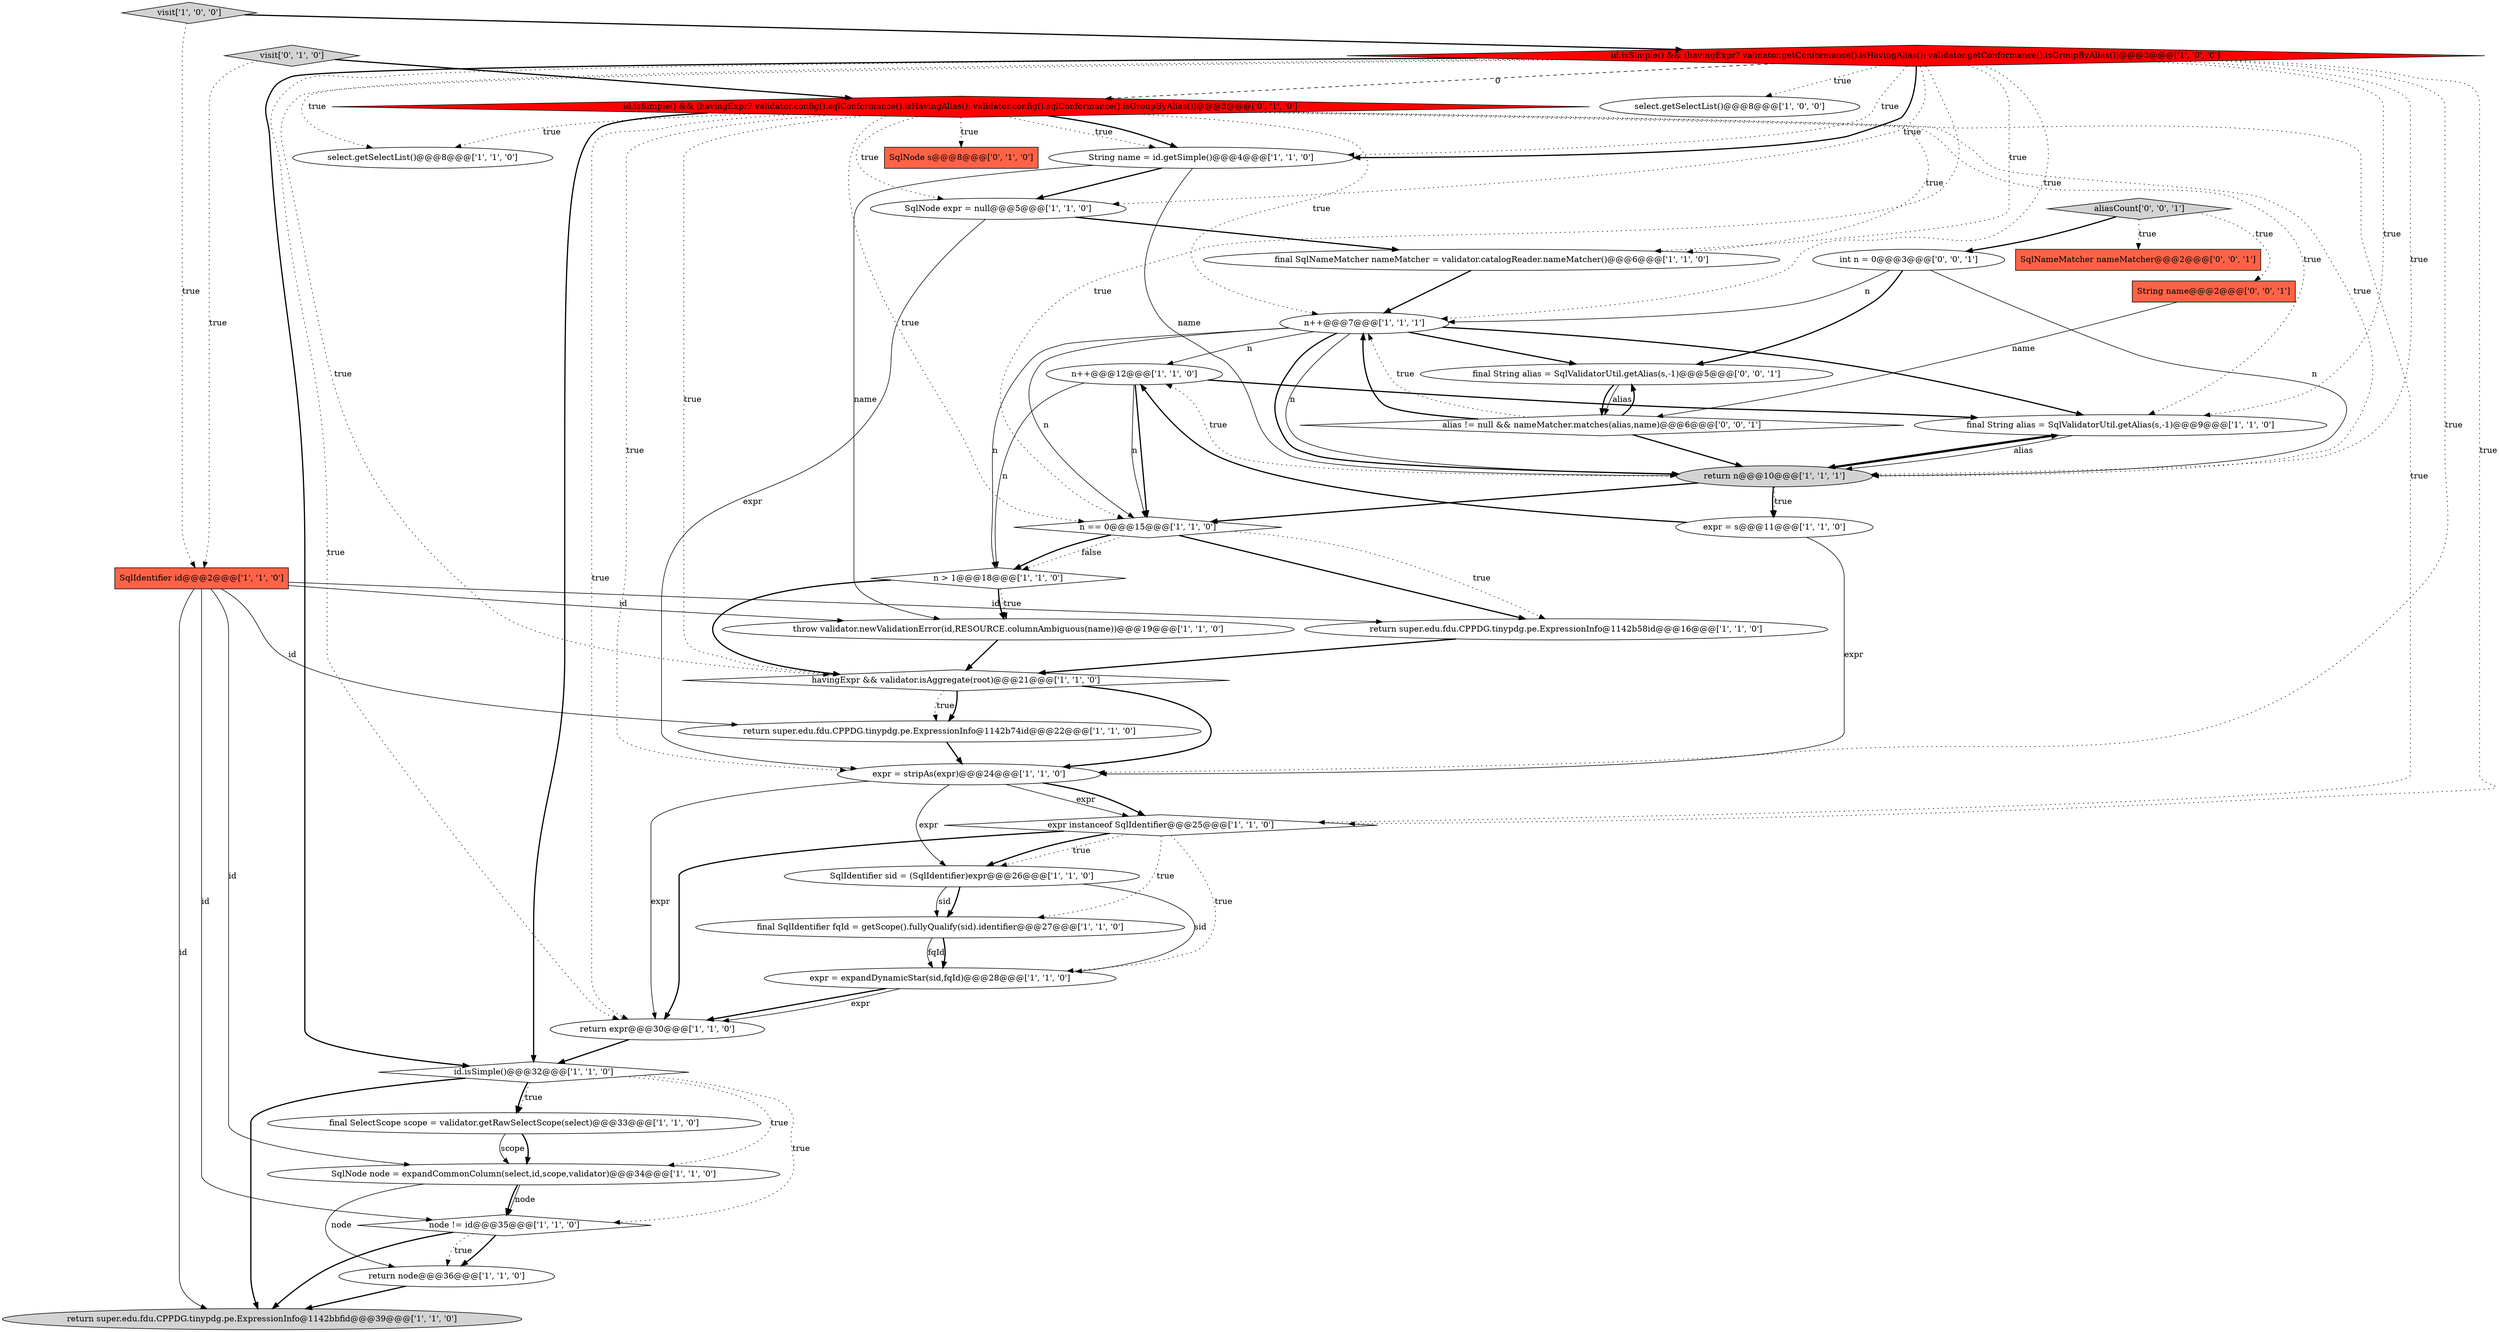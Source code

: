 digraph {
1 [style = filled, label = "id.isSimple()@@@32@@@['1', '1', '0']", fillcolor = white, shape = diamond image = "AAA0AAABBB1BBB"];
24 [style = filled, label = "expr = stripAs(expr)@@@24@@@['1', '1', '0']", fillcolor = white, shape = ellipse image = "AAA0AAABBB1BBB"];
4 [style = filled, label = "return super.edu.fdu.CPPDG.tinypdg.pe.ExpressionInfo@1142b74id@@@22@@@['1', '1', '0']", fillcolor = white, shape = ellipse image = "AAA0AAABBB1BBB"];
23 [style = filled, label = "id.isSimple() && (havingExpr? validator.getConformance().isHavingAlias(): validator.getConformance().isGroupByAlias())@@@3@@@['1', '0', '0']", fillcolor = red, shape = diamond image = "AAA1AAABBB1BBB"];
19 [style = filled, label = "n++@@@12@@@['1', '1', '0']", fillcolor = white, shape = ellipse image = "AAA0AAABBB1BBB"];
14 [style = filled, label = "expr = expandDynamicStar(sid,fqId)@@@28@@@['1', '1', '0']", fillcolor = white, shape = ellipse image = "AAA0AAABBB1BBB"];
25 [style = filled, label = "SqlIdentifier sid = (SqlIdentifier)expr@@@26@@@['1', '1', '0']", fillcolor = white, shape = ellipse image = "AAA0AAABBB1BBB"];
7 [style = filled, label = "throw validator.newValidationError(id,RESOURCE.columnAmbiguous(name))@@@19@@@['1', '1', '0']", fillcolor = white, shape = ellipse image = "AAA0AAABBB1BBB"];
35 [style = filled, label = "aliasCount['0', '0', '1']", fillcolor = lightgray, shape = diamond image = "AAA0AAABBB3BBB"];
5 [style = filled, label = "select.getSelectList()@@@8@@@['1', '0', '0']", fillcolor = white, shape = ellipse image = "AAA0AAABBB1BBB"];
26 [style = filled, label = "String name = id.getSimple()@@@4@@@['1', '1', '0']", fillcolor = white, shape = ellipse image = "AAA0AAABBB1BBB"];
3 [style = filled, label = "SqlNode expr = null@@@5@@@['1', '1', '0']", fillcolor = white, shape = ellipse image = "AAA0AAABBB1BBB"];
8 [style = filled, label = "select.getSelectList()@@@8@@@['1', '1', '0']", fillcolor = white, shape = ellipse image = "AAA0AAABBB1BBB"];
33 [style = filled, label = "id.isSimple() && (havingExpr? validator.config().sqlConformance().isHavingAlias(): validator.config().sqlConformance().isGroupByAlias())@@@3@@@['0', '1', '0']", fillcolor = red, shape = diamond image = "AAA1AAABBB2BBB"];
37 [style = filled, label = "alias != null && nameMatcher.matches(alias,name)@@@6@@@['0', '0', '1']", fillcolor = white, shape = diamond image = "AAA0AAABBB3BBB"];
20 [style = filled, label = "final SelectScope scope = validator.getRawSelectScope(select)@@@33@@@['1', '1', '0']", fillcolor = white, shape = ellipse image = "AAA0AAABBB1BBB"];
28 [style = filled, label = "n == 0@@@15@@@['1', '1', '0']", fillcolor = white, shape = diamond image = "AAA0AAABBB1BBB"];
13 [style = filled, label = "havingExpr && validator.isAggregate(root)@@@21@@@['1', '1', '0']", fillcolor = white, shape = diamond image = "AAA0AAABBB1BBB"];
2 [style = filled, label = "final String alias = SqlValidatorUtil.getAlias(s,-1)@@@9@@@['1', '1', '0']", fillcolor = white, shape = ellipse image = "AAA0AAABBB1BBB"];
29 [style = filled, label = "expr instanceof SqlIdentifier@@@25@@@['1', '1', '0']", fillcolor = white, shape = diamond image = "AAA0AAABBB1BBB"];
31 [style = filled, label = "visit['0', '1', '0']", fillcolor = lightgray, shape = diamond image = "AAA0AAABBB2BBB"];
32 [style = filled, label = "SqlNode s@@@8@@@['0', '1', '0']", fillcolor = tomato, shape = box image = "AAA0AAABBB2BBB"];
12 [style = filled, label = "n++@@@7@@@['1', '1', '1']", fillcolor = white, shape = ellipse image = "AAA0AAABBB1BBB"];
36 [style = filled, label = "String name@@@2@@@['0', '0', '1']", fillcolor = tomato, shape = box image = "AAA0AAABBB3BBB"];
18 [style = filled, label = "final SqlNameMatcher nameMatcher = validator.catalogReader.nameMatcher()@@@6@@@['1', '1', '0']", fillcolor = white, shape = ellipse image = "AAA0AAABBB1BBB"];
30 [style = filled, label = "return super.edu.fdu.CPPDG.tinypdg.pe.ExpressionInfo@1142bbfid@@@39@@@['1', '1', '0']", fillcolor = lightgray, shape = ellipse image = "AAA0AAABBB1BBB"];
9 [style = filled, label = "node != id@@@35@@@['1', '1', '0']", fillcolor = white, shape = diamond image = "AAA0AAABBB1BBB"];
21 [style = filled, label = "return node@@@36@@@['1', '1', '0']", fillcolor = white, shape = ellipse image = "AAA0AAABBB1BBB"];
11 [style = filled, label = "return expr@@@30@@@['1', '1', '0']", fillcolor = white, shape = ellipse image = "AAA0AAABBB1BBB"];
15 [style = filled, label = "visit['1', '0', '0']", fillcolor = lightgray, shape = diamond image = "AAA0AAABBB1BBB"];
0 [style = filled, label = "SqlNode node = expandCommonColumn(select,id,scope,validator)@@@34@@@['1', '1', '0']", fillcolor = white, shape = ellipse image = "AAA0AAABBB1BBB"];
17 [style = filled, label = "SqlIdentifier id@@@2@@@['1', '1', '0']", fillcolor = tomato, shape = box image = "AAA0AAABBB1BBB"];
38 [style = filled, label = "SqlNameMatcher nameMatcher@@@2@@@['0', '0', '1']", fillcolor = tomato, shape = box image = "AAA0AAABBB3BBB"];
16 [style = filled, label = "return n@@@10@@@['1', '1', '1']", fillcolor = lightgray, shape = ellipse image = "AAA0AAABBB1BBB"];
22 [style = filled, label = "final SqlIdentifier fqId = getScope().fullyQualify(sid).identifier@@@27@@@['1', '1', '0']", fillcolor = white, shape = ellipse image = "AAA0AAABBB1BBB"];
34 [style = filled, label = "final String alias = SqlValidatorUtil.getAlias(s,-1)@@@5@@@['0', '0', '1']", fillcolor = white, shape = ellipse image = "AAA0AAABBB3BBB"];
39 [style = filled, label = "int n = 0@@@3@@@['0', '0', '1']", fillcolor = white, shape = ellipse image = "AAA0AAABBB3BBB"];
6 [style = filled, label = "expr = s@@@11@@@['1', '1', '0']", fillcolor = white, shape = ellipse image = "AAA0AAABBB1BBB"];
27 [style = filled, label = "n > 1@@@18@@@['1', '1', '0']", fillcolor = white, shape = diamond image = "AAA0AAABBB1BBB"];
10 [style = filled, label = "return super.edu.fdu.CPPDG.tinypdg.pe.ExpressionInfo@1142b58id@@@16@@@['1', '1', '0']", fillcolor = white, shape = ellipse image = "AAA0AAABBB1BBB"];
27->13 [style = bold, label=""];
33->3 [style = dotted, label="true"];
6->24 [style = solid, label="expr"];
25->22 [style = bold, label=""];
24->29 [style = solid, label="expr"];
22->14 [style = solid, label="fqId"];
39->12 [style = solid, label="n"];
20->0 [style = bold, label=""];
33->28 [style = dotted, label="true"];
23->5 [style = dotted, label="true"];
1->20 [style = bold, label=""];
21->30 [style = bold, label=""];
1->30 [style = bold, label=""];
33->26 [style = dotted, label="true"];
12->19 [style = solid, label="n"];
25->22 [style = solid, label="sid"];
3->18 [style = bold, label=""];
0->21 [style = solid, label="node"];
12->2 [style = bold, label=""];
23->18 [style = dotted, label="true"];
29->14 [style = dotted, label="true"];
27->7 [style = bold, label=""];
33->2 [style = dotted, label="true"];
9->21 [style = bold, label=""];
33->16 [style = dotted, label="true"];
12->28 [style = solid, label="n"];
17->7 [style = solid, label="id"];
1->0 [style = dotted, label="true"];
19->28 [style = bold, label=""];
23->29 [style = dotted, label="true"];
14->11 [style = bold, label=""];
13->4 [style = dotted, label="true"];
2->16 [style = bold, label=""];
24->11 [style = solid, label="expr"];
33->11 [style = dotted, label="true"];
33->13 [style = dotted, label="true"];
28->10 [style = dotted, label="true"];
33->32 [style = dotted, label="true"];
20->0 [style = solid, label="scope"];
39->34 [style = bold, label=""];
16->6 [style = bold, label=""];
39->16 [style = solid, label="n"];
35->38 [style = dotted, label="true"];
18->12 [style = bold, label=""];
24->25 [style = solid, label="expr"];
19->2 [style = bold, label=""];
9->21 [style = dotted, label="true"];
17->4 [style = solid, label="id"];
23->2 [style = dotted, label="true"];
15->17 [style = dotted, label="true"];
19->27 [style = solid, label="n"];
31->33 [style = bold, label=""];
31->17 [style = dotted, label="true"];
23->3 [style = dotted, label="true"];
33->18 [style = dotted, label="true"];
14->11 [style = solid, label="expr"];
22->14 [style = bold, label=""];
23->24 [style = dotted, label="true"];
37->16 [style = bold, label=""];
29->11 [style = bold, label=""];
0->9 [style = solid, label="node"];
23->16 [style = dotted, label="true"];
4->24 [style = bold, label=""];
13->24 [style = bold, label=""];
12->27 [style = solid, label="n"];
33->12 [style = dotted, label="true"];
26->3 [style = bold, label=""];
26->16 [style = solid, label="name"];
23->28 [style = dotted, label="true"];
35->39 [style = bold, label=""];
12->16 [style = solid, label="n"];
25->14 [style = solid, label="sid"];
23->33 [style = dashed, label="0"];
37->12 [style = bold, label=""];
33->26 [style = bold, label=""];
17->30 [style = solid, label="id"];
29->22 [style = dotted, label="true"];
17->10 [style = solid, label="id"];
17->0 [style = solid, label="id"];
10->13 [style = bold, label=""];
1->9 [style = dotted, label="true"];
23->13 [style = dotted, label="true"];
33->29 [style = dotted, label="true"];
33->24 [style = dotted, label="true"];
33->8 [style = dotted, label="true"];
3->24 [style = solid, label="expr"];
36->37 [style = solid, label="name"];
1->20 [style = dotted, label="true"];
29->25 [style = dotted, label="true"];
7->13 [style = bold, label=""];
16->19 [style = dotted, label="true"];
15->23 [style = bold, label=""];
0->9 [style = bold, label=""];
28->10 [style = bold, label=""];
23->8 [style = dotted, label="true"];
11->1 [style = bold, label=""];
19->28 [style = solid, label="n"];
35->36 [style = dotted, label="true"];
26->7 [style = solid, label="name"];
23->26 [style = bold, label=""];
37->12 [style = dotted, label="true"];
29->25 [style = bold, label=""];
12->34 [style = bold, label=""];
9->30 [style = bold, label=""];
33->1 [style = bold, label=""];
24->29 [style = bold, label=""];
6->19 [style = bold, label=""];
12->16 [style = bold, label=""];
16->2 [style = bold, label=""];
34->37 [style = solid, label="alias"];
2->16 [style = solid, label="alias"];
23->26 [style = dotted, label="true"];
27->7 [style = dotted, label="true"];
16->28 [style = bold, label=""];
34->37 [style = bold, label=""];
17->9 [style = solid, label="id"];
37->34 [style = bold, label=""];
28->27 [style = dotted, label="false"];
23->1 [style = bold, label=""];
28->27 [style = bold, label=""];
23->12 [style = dotted, label="true"];
16->6 [style = dotted, label="true"];
13->4 [style = bold, label=""];
23->11 [style = dotted, label="true"];
}
